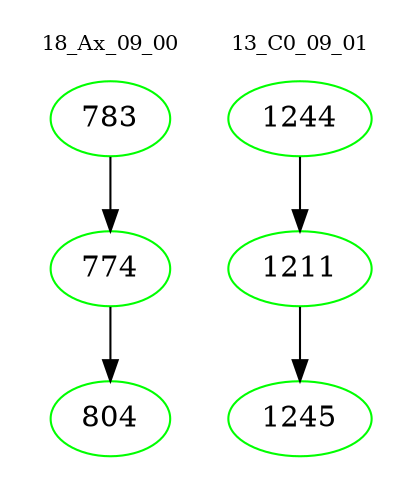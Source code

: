 digraph{
subgraph cluster_0 {
color = white
label = "18_Ax_09_00";
fontsize=10;
T0_783 [label="783", color="green"]
T0_783 -> T0_774 [color="black"]
T0_774 [label="774", color="green"]
T0_774 -> T0_804 [color="black"]
T0_804 [label="804", color="green"]
}
subgraph cluster_1 {
color = white
label = "13_C0_09_01";
fontsize=10;
T1_1244 [label="1244", color="green"]
T1_1244 -> T1_1211 [color="black"]
T1_1211 [label="1211", color="green"]
T1_1211 -> T1_1245 [color="black"]
T1_1245 [label="1245", color="green"]
}
}
